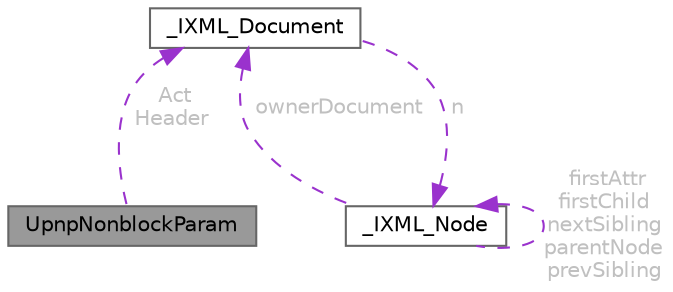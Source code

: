 digraph "UpnpNonblockParam"
{
 // LATEX_PDF_SIZE
  bgcolor="transparent";
  edge [fontname=Helvetica,fontsize=10,labelfontname=Helvetica,labelfontsize=10];
  node [fontname=Helvetica,fontsize=10,shape=box,height=0.2,width=0.4];
  Node1 [id="Node000001",label="UpnpNonblockParam",height=0.2,width=0.4,color="gray40", fillcolor="grey60", style="filled", fontcolor="black",tooltip=" "];
  Node2 -> Node1 [id="edge1_Node000001_Node000002",dir="back",color="darkorchid3",style="dashed",tooltip=" ",label=" Act\nHeader",fontcolor="grey" ];
  Node2 [id="Node000002",label="_IXML_Document",height=0.2,width=0.4,color="gray40", fillcolor="white", style="filled",URL="$struct__IXML__Document.html",tooltip="Data structure representing the DOM Document."];
  Node3 -> Node2 [id="edge2_Node000002_Node000003",dir="back",color="darkorchid3",style="dashed",tooltip=" ",label=" n",fontcolor="grey" ];
  Node3 [id="Node000003",label="_IXML_Node",height=0.2,width=0.4,color="gray40", fillcolor="white", style="filled",URL="$struct__IXML__Node.html",tooltip="Data structure common to all types of nodes."];
  Node3 -> Node3 [id="edge3_Node000003_Node000003",dir="back",color="darkorchid3",style="dashed",tooltip=" ",label=" firstAttr\nfirstChild\nnextSibling\nparentNode\nprevSibling",fontcolor="grey" ];
  Node2 -> Node3 [id="edge4_Node000003_Node000002",dir="back",color="darkorchid3",style="dashed",tooltip=" ",label=" ownerDocument",fontcolor="grey" ];
}
